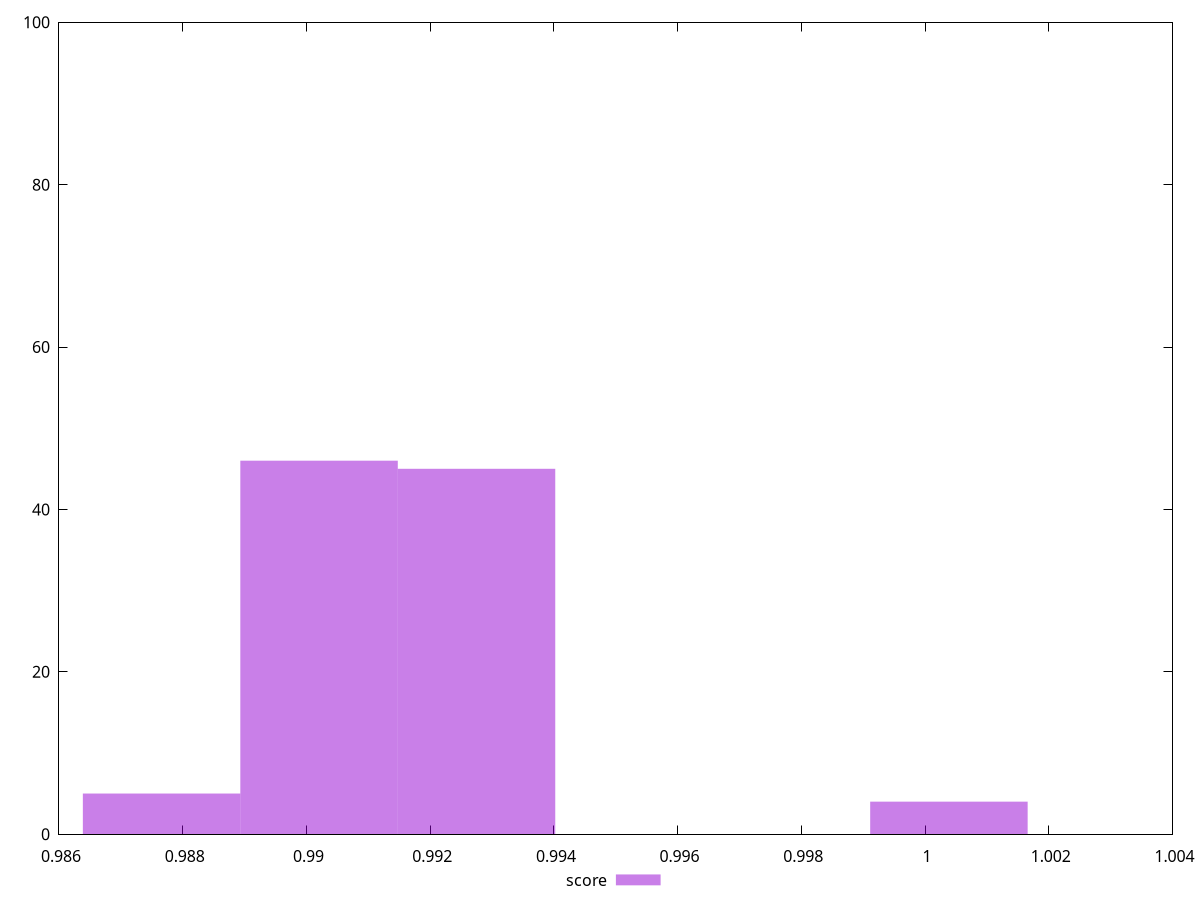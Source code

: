 reset
set terminal svg size 640, 490 enhanced background rgb 'white'
set output "report_00007_2020-12-11T15:55:29.892Z/render-blocking-resources/samples/pages+cached+noexternal+nojs/score/histogram.svg"

$score <<EOF
0.9902037337055427 46
0.9876582228219809 5
0.9927492445891045 45
1.00038577723979 4
EOF

set key outside below
set boxwidth 0.0025455108835618066
set yrange [0:100]
set style fill transparent solid 0.5 noborder

plot \
  $score title "score" with boxes, \


reset